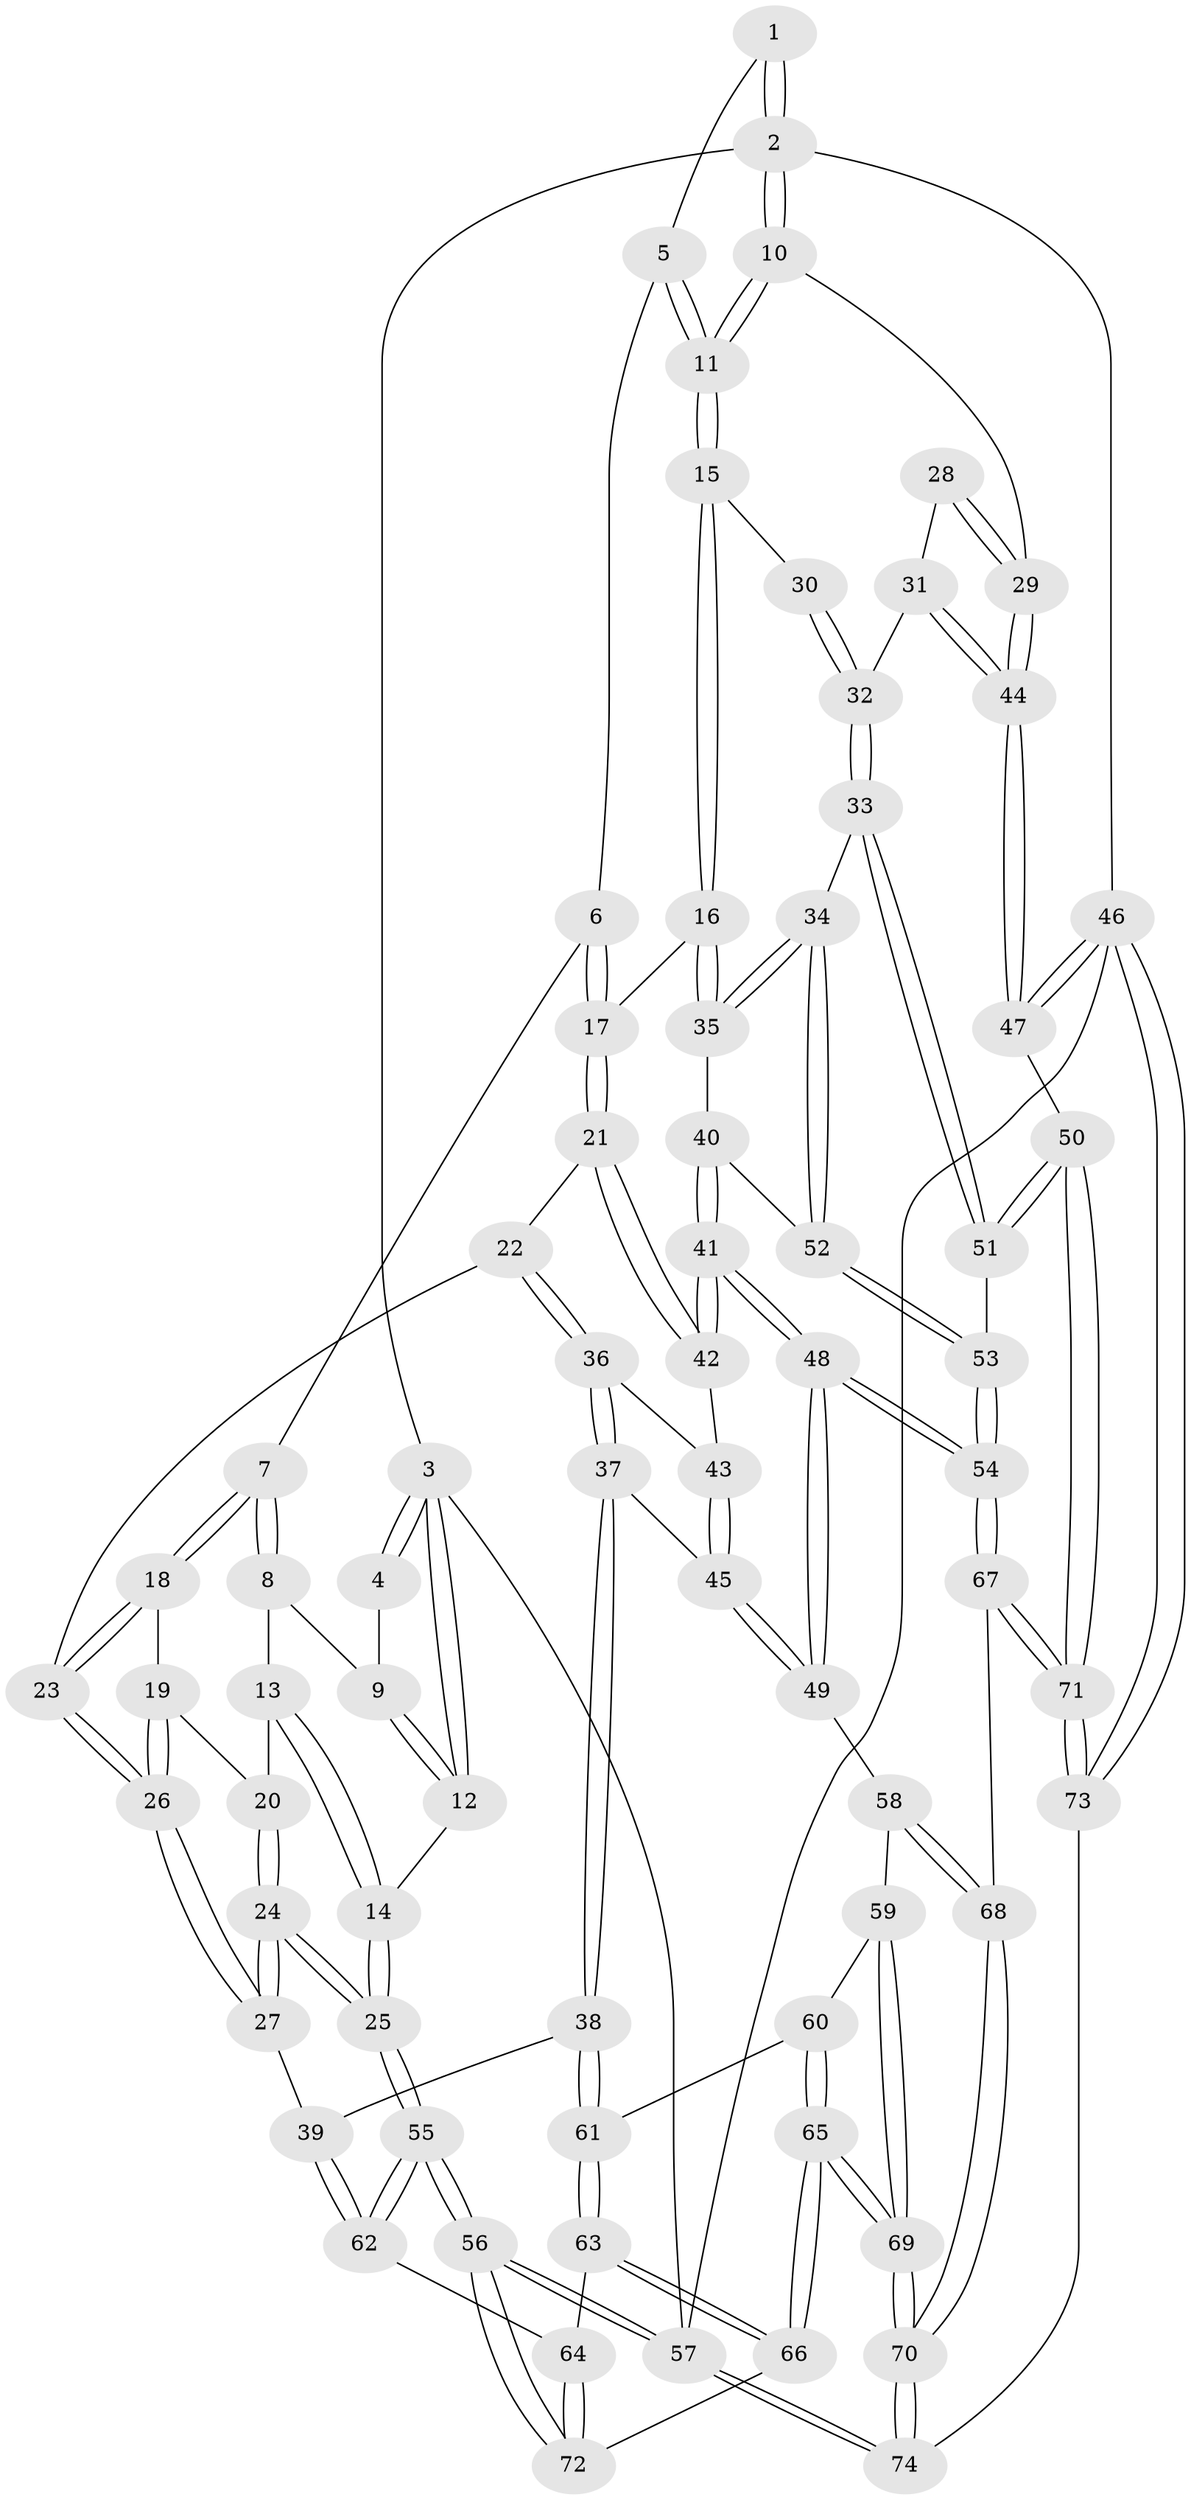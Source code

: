 // coarse degree distribution, {4: 0.5405405405405406, 3: 0.40540540540540543, 2: 0.02702702702702703, 5: 0.02702702702702703}
// Generated by graph-tools (version 1.1) at 2025/38/03/04/25 23:38:25]
// undirected, 74 vertices, 182 edges
graph export_dot {
  node [color=gray90,style=filled];
  1 [pos="+0.597832497807377+0"];
  2 [pos="+1+0"];
  3 [pos="+0+0"];
  4 [pos="+0.1193913455742399+0"];
  5 [pos="+0.5932694623013723+0"];
  6 [pos="+0.361419057391874+0.15976907826127343"];
  7 [pos="+0.3123873777953226+0.17800400176956227"];
  8 [pos="+0.1807814038316638+0.08806129115474061"];
  9 [pos="+0.17659550987214215+0.06929018391074032"];
  10 [pos="+1+0"];
  11 [pos="+0.66982899373323+0.18623496057159533"];
  12 [pos="+0+0.17598648229540298"];
  13 [pos="+0.08525304734451881+0.20156499445293333"];
  14 [pos="+0+0.2948852228231688"];
  15 [pos="+0.6717744304858917+0.23842615295448774"];
  16 [pos="+0.6470445355074778+0.2601798524786501"];
  17 [pos="+0.6125799892230905+0.27422718183380956"];
  18 [pos="+0.31400968344935115+0.2929119759604654"];
  19 [pos="+0.13261247850939184+0.30250767572943965"];
  20 [pos="+0.11986118397413292+0.2879487780332205"];
  21 [pos="+0.5255217395388139+0.35593816426413016"];
  22 [pos="+0.33802340073462683+0.3276573451568694"];
  23 [pos="+0.31813708733938084+0.3076485340724919"];
  24 [pos="+0+0.5399327050671603"];
  25 [pos="+0+0.5429087756296143"];
  26 [pos="+0.1629183861495488+0.43845122592368213"];
  27 [pos="+0.11812354607546062+0.5534115838670612"];
  28 [pos="+0.8483710507142639+0.2849021511381876"];
  29 [pos="+1+0"];
  30 [pos="+0.6926767847191151+0.24618441086727633"];
  31 [pos="+0.8846966700279546+0.38554985781400347"];
  32 [pos="+0.781737237564976+0.4906457336200555"];
  33 [pos="+0.7776501846254836+0.4983617158691592"];
  34 [pos="+0.7750876677235421+0.49820025086582265"];
  35 [pos="+0.6804576773747111+0.47734459157027354"];
  36 [pos="+0.3435615784884765+0.42279636896181955"];
  37 [pos="+0.2603115178947984+0.5660952011314769"];
  38 [pos="+0.16991805389404613+0.5789628541894232"];
  39 [pos="+0.13195108947061773+0.5622679907834641"];
  40 [pos="+0.657675930682551+0.5018031009663771"];
  41 [pos="+0.5630037061015875+0.5631452457855328"];
  42 [pos="+0.5104493402063961+0.44973284873752345"];
  43 [pos="+0.43063550393807615+0.47247445824540074"];
  44 [pos="+1+0.592582053760586"];
  45 [pos="+0.3567954125931856+0.5951323865800343"];
  46 [pos="+1+1"];
  47 [pos="+1+0.7050830161309766"];
  48 [pos="+0.5443937849298709+0.6846012046250413"];
  49 [pos="+0.4519172211936387+0.6700131519688106"];
  50 [pos="+0.9504073055077695+0.7091738509742298"];
  51 [pos="+0.8792888929773445+0.6918630252171857"];
  52 [pos="+0.707997590737938+0.56473940533835"];
  53 [pos="+0.7222154092492359+0.7122116507384249"];
  54 [pos="+0.5967847771532154+0.7470752332539013"];
  55 [pos="+0+0.5939032029519773"];
  56 [pos="+0+0.9821745890455631"];
  57 [pos="+0+1"];
  58 [pos="+0.3256651517734161+0.7760270664208813"];
  59 [pos="+0.31576690553630116+0.7785065106648416"];
  60 [pos="+0.2292616373701551+0.7537538172776937"];
  61 [pos="+0.22788187846971455+0.7524648202483681"];
  62 [pos="+0.08781571199179042+0.8061166337496009"];
  63 [pos="+0.10405050700031479+0.8292411789967314"];
  64 [pos="+0.09868412504617208+0.8270923348879348"];
  65 [pos="+0.21387139998178836+0.9922823630932306"];
  66 [pos="+0.17331136062952923+0.9587837555326799"];
  67 [pos="+0.5869106420276559+0.8142794980756752"];
  68 [pos="+0.4574574163894314+0.911790335532752"];
  69 [pos="+0.2888588813720178+1"];
  70 [pos="+0.29905732436724974+1"];
  71 [pos="+0.7199032508674669+1"];
  72 [pos="+0+0.9189279862703416"];
  73 [pos="+0.780220523637058+1"];
  74 [pos="+0.2977543623187306+1"];
  1 -- 2;
  1 -- 2;
  1 -- 5;
  2 -- 3;
  2 -- 10;
  2 -- 10;
  2 -- 46;
  3 -- 4;
  3 -- 4;
  3 -- 12;
  3 -- 12;
  3 -- 57;
  4 -- 9;
  5 -- 6;
  5 -- 11;
  5 -- 11;
  6 -- 7;
  6 -- 17;
  6 -- 17;
  7 -- 8;
  7 -- 8;
  7 -- 18;
  7 -- 18;
  8 -- 9;
  8 -- 13;
  9 -- 12;
  9 -- 12;
  10 -- 11;
  10 -- 11;
  10 -- 29;
  11 -- 15;
  11 -- 15;
  12 -- 14;
  13 -- 14;
  13 -- 14;
  13 -- 20;
  14 -- 25;
  14 -- 25;
  15 -- 16;
  15 -- 16;
  15 -- 30;
  16 -- 17;
  16 -- 35;
  16 -- 35;
  17 -- 21;
  17 -- 21;
  18 -- 19;
  18 -- 23;
  18 -- 23;
  19 -- 20;
  19 -- 26;
  19 -- 26;
  20 -- 24;
  20 -- 24;
  21 -- 22;
  21 -- 42;
  21 -- 42;
  22 -- 23;
  22 -- 36;
  22 -- 36;
  23 -- 26;
  23 -- 26;
  24 -- 25;
  24 -- 25;
  24 -- 27;
  24 -- 27;
  25 -- 55;
  25 -- 55;
  26 -- 27;
  26 -- 27;
  27 -- 39;
  28 -- 29;
  28 -- 29;
  28 -- 31;
  29 -- 44;
  29 -- 44;
  30 -- 32;
  30 -- 32;
  31 -- 32;
  31 -- 44;
  31 -- 44;
  32 -- 33;
  32 -- 33;
  33 -- 34;
  33 -- 51;
  33 -- 51;
  34 -- 35;
  34 -- 35;
  34 -- 52;
  34 -- 52;
  35 -- 40;
  36 -- 37;
  36 -- 37;
  36 -- 43;
  37 -- 38;
  37 -- 38;
  37 -- 45;
  38 -- 39;
  38 -- 61;
  38 -- 61;
  39 -- 62;
  39 -- 62;
  40 -- 41;
  40 -- 41;
  40 -- 52;
  41 -- 42;
  41 -- 42;
  41 -- 48;
  41 -- 48;
  42 -- 43;
  43 -- 45;
  43 -- 45;
  44 -- 47;
  44 -- 47;
  45 -- 49;
  45 -- 49;
  46 -- 47;
  46 -- 47;
  46 -- 73;
  46 -- 73;
  46 -- 57;
  47 -- 50;
  48 -- 49;
  48 -- 49;
  48 -- 54;
  48 -- 54;
  49 -- 58;
  50 -- 51;
  50 -- 51;
  50 -- 71;
  50 -- 71;
  51 -- 53;
  52 -- 53;
  52 -- 53;
  53 -- 54;
  53 -- 54;
  54 -- 67;
  54 -- 67;
  55 -- 56;
  55 -- 56;
  55 -- 62;
  55 -- 62;
  56 -- 57;
  56 -- 57;
  56 -- 72;
  56 -- 72;
  57 -- 74;
  57 -- 74;
  58 -- 59;
  58 -- 68;
  58 -- 68;
  59 -- 60;
  59 -- 69;
  59 -- 69;
  60 -- 61;
  60 -- 65;
  60 -- 65;
  61 -- 63;
  61 -- 63;
  62 -- 64;
  63 -- 64;
  63 -- 66;
  63 -- 66;
  64 -- 72;
  64 -- 72;
  65 -- 66;
  65 -- 66;
  65 -- 69;
  65 -- 69;
  66 -- 72;
  67 -- 68;
  67 -- 71;
  67 -- 71;
  68 -- 70;
  68 -- 70;
  69 -- 70;
  69 -- 70;
  70 -- 74;
  70 -- 74;
  71 -- 73;
  71 -- 73;
  73 -- 74;
}
